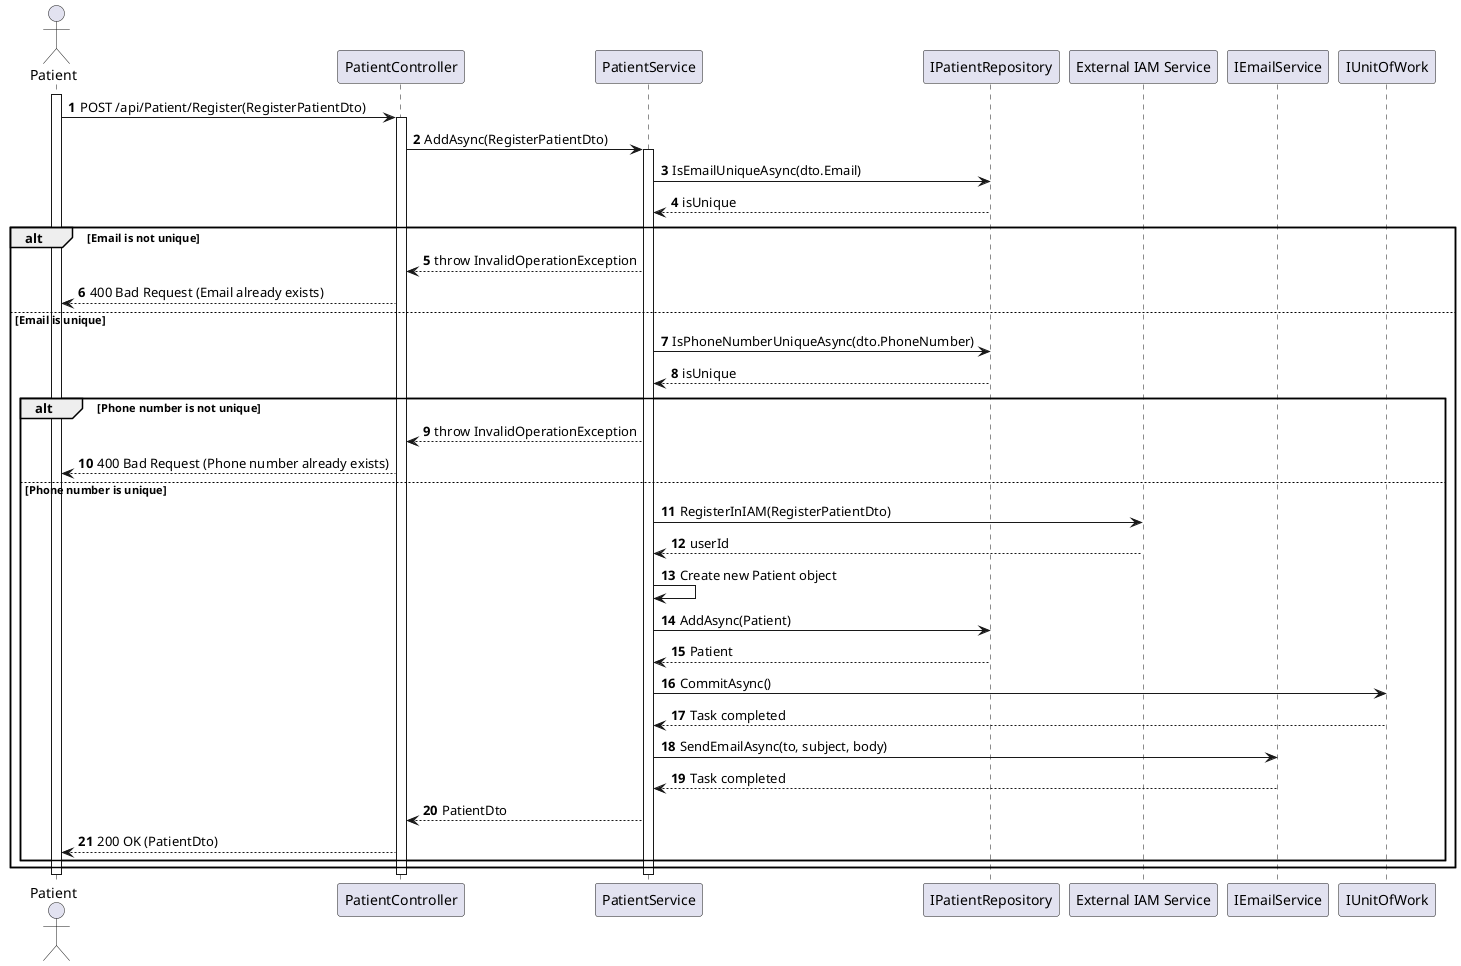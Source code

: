 @startuml
autonumber

actor "Patient" as patient
participant "PatientController" as controller
participant "PatientService" as service
participant "IPatientRepository" as repo
participant "External IAM Service" as iam
participant "IEmailService" as email
participant "IUnitOfWork" as unitOfWork

activate patient

patient -> controller: POST /api/Patient/Register(RegisterPatientDto)
activate controller

controller -> service: AddAsync(RegisterPatientDto)
activate service

service -> repo: IsEmailUniqueAsync(dto.Email)
repo --> service: isUnique

alt Email is not unique
    service --> controller: throw InvalidOperationException
    controller --> patient: 400 Bad Request (Email already exists)
else Email is unique
    service -> repo: IsPhoneNumberUniqueAsync(dto.PhoneNumber)
    repo --> service: isUnique
    
    alt Phone number is not unique
        service --> controller: throw InvalidOperationException
        controller --> patient: 400 Bad Request (Phone number already exists)
    else Phone number is unique
        service -> iam: RegisterInIAM(RegisterPatientDto)
        iam --> service: userId
        
        service -> service: Create new Patient object
        service -> repo: AddAsync(Patient)
        repo --> service: Patient
        
        service -> unitOfWork: CommitAsync()
        unitOfWork --> service: Task completed

        service -> email: SendEmailAsync(to, subject, body)
        email --> service: Task completed

        service --> controller: PatientDto
        controller --> patient: 200 OK (PatientDto)
    end
end

deactivate service
deactivate controller
deactivate patient
@enduml
